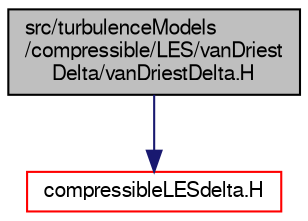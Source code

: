 digraph "src/turbulenceModels/compressible/LES/vanDriestDelta/vanDriestDelta.H"
{
  bgcolor="transparent";
  edge [fontname="FreeSans",fontsize="10",labelfontname="FreeSans",labelfontsize="10"];
  node [fontname="FreeSans",fontsize="10",shape=record];
  Node0 [label="src/turbulenceModels\l/compressible/LES/vanDriest\lDelta/vanDriestDelta.H",height=0.2,width=0.4,color="black", fillcolor="grey75", style="filled", fontcolor="black"];
  Node0 -> Node1 [color="midnightblue",fontsize="10",style="solid",fontname="FreeSans"];
  Node1 [label="compressibleLESdelta.H",height=0.2,width=0.4,color="red",URL="$a17048.html"];
}
